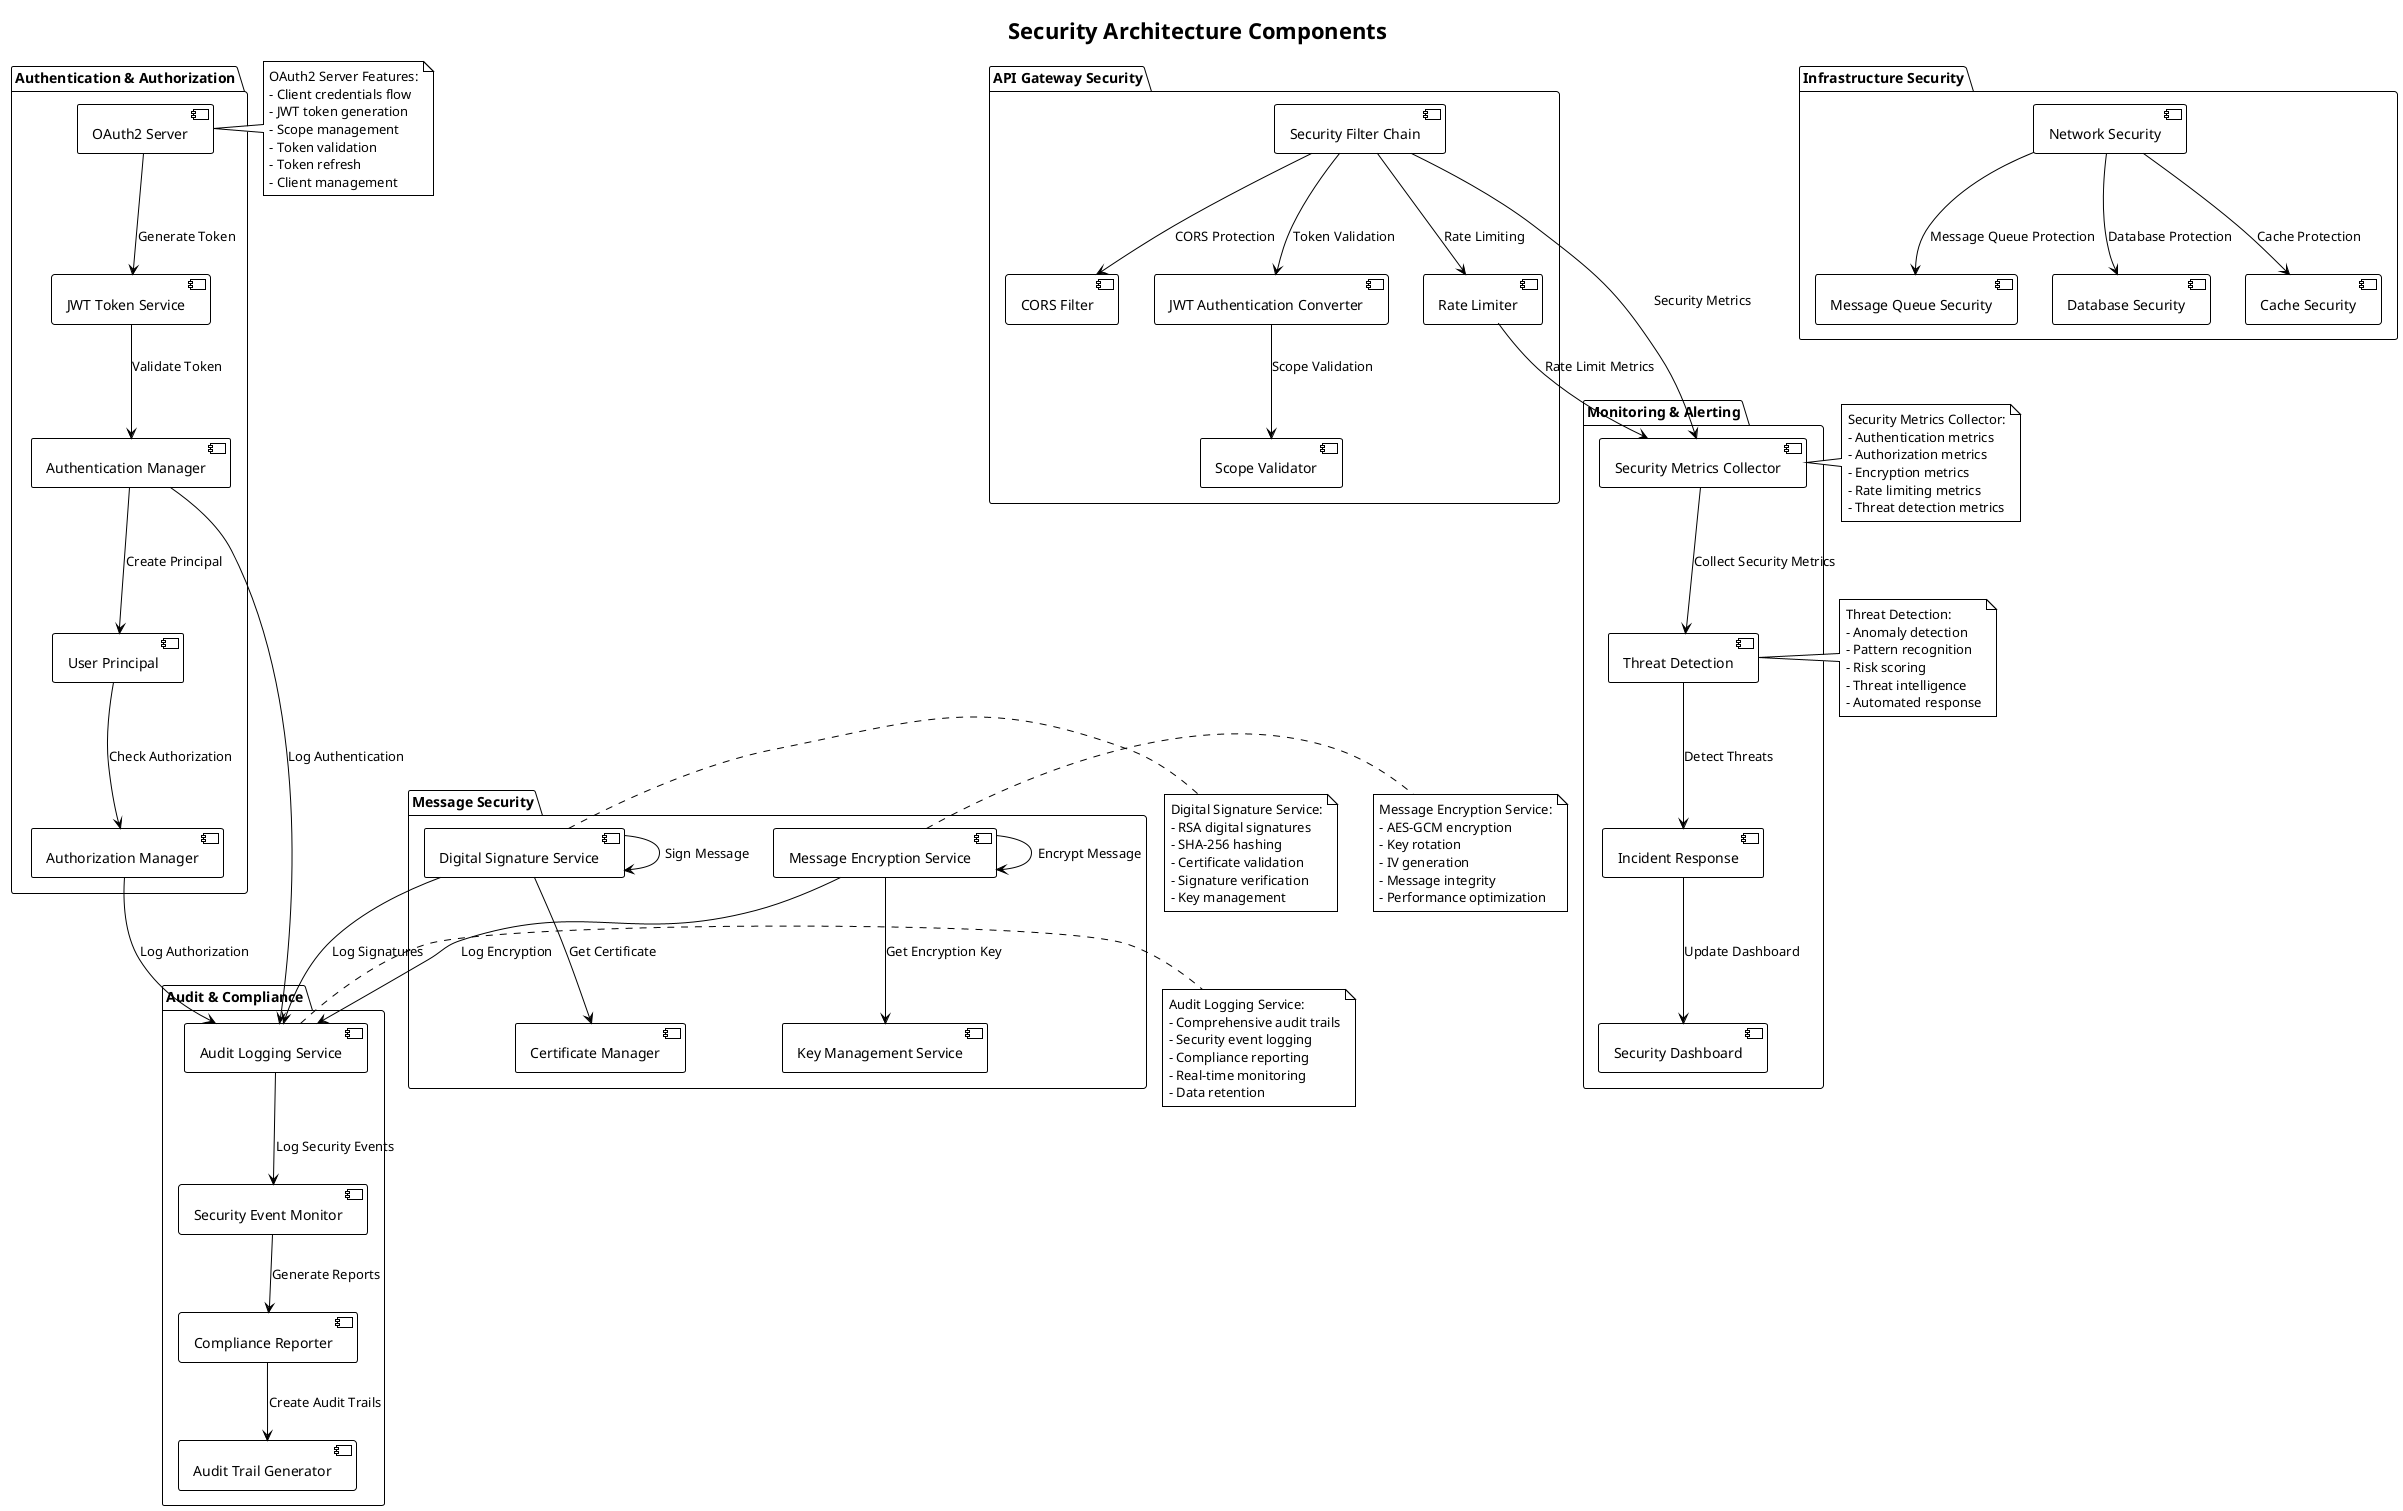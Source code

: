 @startuml SECURITY_ARCHITECTURE
!theme plain
title Security Architecture Components

package "Authentication & Authorization" {
    [OAuth2 Server] as OAuth2S
    [JWT Token Service] as JWT
    [Authentication Manager] as AM
    [Authorization Manager] as AZM
    [User Principal] as UP
}

package "API Gateway Security" {
    [Security Filter Chain] as SFC
    [JWT Authentication Converter] as JWTAC
    [Scope Validator] as SV
    [Rate Limiter] as RL
    [CORS Filter] as CF
}

package "Message Security" {
    [Message Encryption Service] as MES
    [Digital Signature Service] as DSS
    [Key Management Service] as KMS
    [Certificate Manager] as CM
}

package "Audit & Compliance" {
    [Audit Logging Service] as ALS
    [Security Event Monitor] as SEM
    [Compliance Reporter] as CR
    [Audit Trail Generator] as ATG
}

package "Infrastructure Security" {
    [Network Security] as NS
    [Database Security] as DBS
    [Cache Security] as CS
    [Message Queue Security] as MQS
}

package "Monitoring & Alerting" {
    [Security Metrics Collector] as SMC
    [Threat Detection] as TD
    [Incident Response] as IR
    [Security Dashboard] as SD
}

' Authentication flow
OAuth2S --> JWT : Generate Token
JWT --> AM : Validate Token
AM --> UP : Create Principal
UP --> AZM : Check Authorization

' API Gateway security
SFC --> JWTAC : Token Validation
JWTAC --> SV : Scope Validation
SFC --> RL : Rate Limiting
SFC --> CF : CORS Protection

' Message security
MES --> KMS : Get Encryption Key
MES --> MES : Encrypt Message
DSS --> CM : Get Certificate
DSS --> DSS : Sign Message

' Audit and compliance
ALS --> SEM : Log Security Events
SEM --> CR : Generate Reports
CR --> ATG : Create Audit Trails

' Infrastructure security
NS --> DBS : Database Protection
NS --> CS : Cache Protection
NS --> MQS : Message Queue Protection

' Monitoring and alerting
SMC --> TD : Collect Security Metrics
TD --> IR : Detect Threats
IR --> SD : Update Dashboard

' Cross-component connections
AM --> ALS : Log Authentication
AZM --> ALS : Log Authorization
MES --> ALS : Log Encryption
DSS --> ALS : Log Signatures
SFC --> SMC : Security Metrics
RL --> SMC : Rate Limit Metrics

note right of OAuth2S
OAuth2 Server Features:
- Client credentials flow
- JWT token generation
- Scope management
- Token validation
- Token refresh
- Client management
end note

note right of MES
Message Encryption Service:
- AES-GCM encryption
- Key rotation
- IV generation
- Message integrity
- Performance optimization
end note

note right of DSS
Digital Signature Service:
- RSA digital signatures
- SHA-256 hashing
- Certificate validation
- Signature verification
- Key management
end note

note right of ALS
Audit Logging Service:
- Comprehensive audit trails
- Security event logging
- Compliance reporting
- Real-time monitoring
- Data retention
end note

note right of SMC
Security Metrics Collector:
- Authentication metrics
- Authorization metrics
- Encryption metrics
- Rate limiting metrics
- Threat detection metrics
end note

note right of TD
Threat Detection:
- Anomaly detection
- Pattern recognition
- Risk scoring
- Threat intelligence
- Automated response
end note

@enduml
